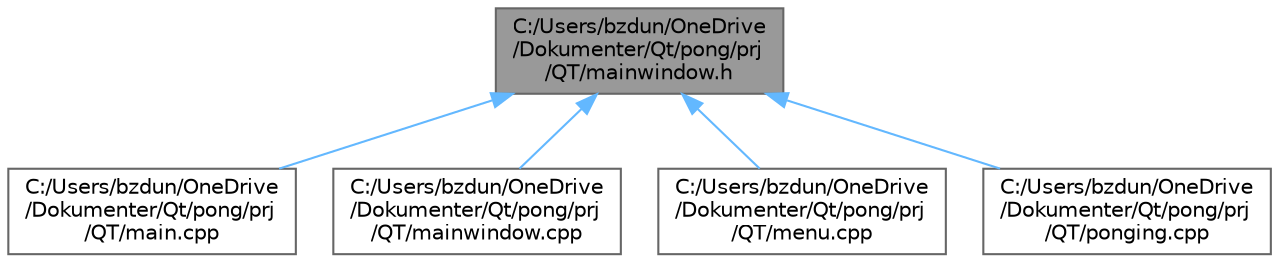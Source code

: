 digraph "C:/Users/bzdun/OneDrive/Dokumenter/Qt/pong/prj/QT/mainwindow.h"
{
 // LATEX_PDF_SIZE
  bgcolor="transparent";
  edge [fontname=Helvetica,fontsize=10,labelfontname=Helvetica,labelfontsize=10];
  node [fontname=Helvetica,fontsize=10,shape=box,height=0.2,width=0.4];
  Node1 [id="Node000001",label="C:/Users/bzdun/OneDrive\l/Dokumenter/Qt/pong/prj\l/QT/mainwindow.h",height=0.2,width=0.4,color="gray40", fillcolor="grey60", style="filled", fontcolor="black",tooltip="Definicja metody klasy MainWindow."];
  Node1 -> Node2 [id="edge1_Node000001_Node000002",dir="back",color="steelblue1",style="solid",tooltip=" "];
  Node2 [id="Node000002",label="C:/Users/bzdun/OneDrive\l/Dokumenter/Qt/pong/prj\l/QT/main.cpp",height=0.2,width=0.4,color="grey40", fillcolor="white", style="filled",URL="$main_8cpp.html",tooltip="Plik main.cpp."];
  Node1 -> Node3 [id="edge2_Node000001_Node000003",dir="back",color="steelblue1",style="solid",tooltip=" "];
  Node3 [id="Node000003",label="C:/Users/bzdun/OneDrive\l/Dokumenter/Qt/pong/prj\l/QT/mainwindow.cpp",height=0.2,width=0.4,color="grey40", fillcolor="white", style="filled",URL="$mainwindow_8cpp.html",tooltip="Definicja metody klasy MainWindow."];
  Node1 -> Node4 [id="edge3_Node000001_Node000004",dir="back",color="steelblue1",style="solid",tooltip=" "];
  Node4 [id="Node000004",label="C:/Users/bzdun/OneDrive\l/Dokumenter/Qt/pong/prj\l/QT/menu.cpp",height=0.2,width=0.4,color="grey40", fillcolor="white", style="filled",URL="$menu_8cpp.html",tooltip="Definicja metody klasy menu."];
  Node1 -> Node5 [id="edge4_Node000001_Node000005",dir="back",color="steelblue1",style="solid",tooltip=" "];
  Node5 [id="Node000005",label="C:/Users/bzdun/OneDrive\l/Dokumenter/Qt/pong/prj\l/QT/ponging.cpp",height=0.2,width=0.4,color="grey40", fillcolor="white", style="filled",URL="$ponging_8cpp.html",tooltip="Definicja metody klasy PongWidget."];
}

